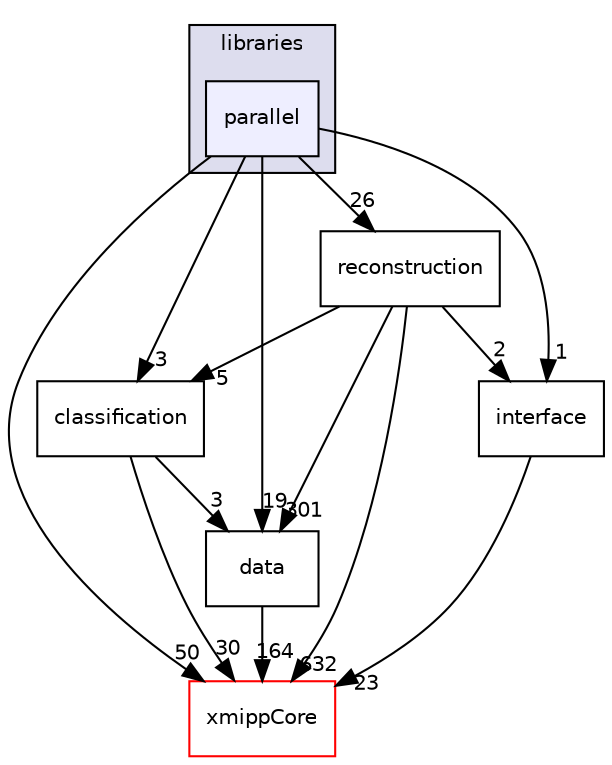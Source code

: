 digraph "xmipp/libraries/parallel" {
  compound=true
  node [ fontsize="10", fontname="Helvetica"];
  edge [ labelfontsize="10", labelfontname="Helvetica"];
  subgraph clusterdir_29dba3f3840f20df3b04d1972e99046b {
    graph [ bgcolor="#ddddee", pencolor="black", label="libraries" fontname="Helvetica", fontsize="10", URL="dir_29dba3f3840f20df3b04d1972e99046b.html"]
  dir_46b3675f3ad7ecb351d1cf152eea4478 [shape=box, label="parallel", style="filled", fillcolor="#eeeeff", pencolor="black", URL="dir_46b3675f3ad7ecb351d1cf152eea4478.html"];
  }
  dir_02b15c2011e26cf58f557fc966b9a0d4 [shape=box label="data" URL="dir_02b15c2011e26cf58f557fc966b9a0d4.html"];
  dir_5218c976bf92c8785e4f4d411bbf7632 [shape=box label="interface" URL="dir_5218c976bf92c8785e4f4d411bbf7632.html"];
  dir_95562b3d6d8bfa75d238a2adf460b4f3 [shape=box label="classification" URL="dir_95562b3d6d8bfa75d238a2adf460b4f3.html"];
  dir_ce4d0d8fc85c2c70612466225bfce71d [shape=box label="xmippCore" fillcolor="white" style="filled" color="red" URL="dir_ce4d0d8fc85c2c70612466225bfce71d.html"];
  dir_28683db7d591bb6aab1650ae2c6e488e [shape=box label="reconstruction" URL="dir_28683db7d591bb6aab1650ae2c6e488e.html"];
  dir_02b15c2011e26cf58f557fc966b9a0d4->dir_ce4d0d8fc85c2c70612466225bfce71d [headlabel="164", labeldistance=1.5 headhref="dir_000111_000262.html"];
  dir_46b3675f3ad7ecb351d1cf152eea4478->dir_02b15c2011e26cf58f557fc966b9a0d4 [headlabel="19", labeldistance=1.5 headhref="dir_000154_000111.html"];
  dir_46b3675f3ad7ecb351d1cf152eea4478->dir_5218c976bf92c8785e4f4d411bbf7632 [headlabel="1", labeldistance=1.5 headhref="dir_000154_000267.html"];
  dir_46b3675f3ad7ecb351d1cf152eea4478->dir_95562b3d6d8bfa75d238a2adf460b4f3 [headlabel="3", labeldistance=1.5 headhref="dir_000154_000043.html"];
  dir_46b3675f3ad7ecb351d1cf152eea4478->dir_ce4d0d8fc85c2c70612466225bfce71d [headlabel="50", labeldistance=1.5 headhref="dir_000154_000262.html"];
  dir_46b3675f3ad7ecb351d1cf152eea4478->dir_28683db7d591bb6aab1650ae2c6e488e [headlabel="26", labeldistance=1.5 headhref="dir_000154_000092.html"];
  dir_5218c976bf92c8785e4f4d411bbf7632->dir_ce4d0d8fc85c2c70612466225bfce71d [headlabel="23", labeldistance=1.5 headhref="dir_000267_000262.html"];
  dir_95562b3d6d8bfa75d238a2adf460b4f3->dir_02b15c2011e26cf58f557fc966b9a0d4 [headlabel="3", labeldistance=1.5 headhref="dir_000043_000111.html"];
  dir_95562b3d6d8bfa75d238a2adf460b4f3->dir_ce4d0d8fc85c2c70612466225bfce71d [headlabel="30", labeldistance=1.5 headhref="dir_000043_000262.html"];
  dir_28683db7d591bb6aab1650ae2c6e488e->dir_02b15c2011e26cf58f557fc966b9a0d4 [headlabel="301", labeldistance=1.5 headhref="dir_000092_000111.html"];
  dir_28683db7d591bb6aab1650ae2c6e488e->dir_5218c976bf92c8785e4f4d411bbf7632 [headlabel="2", labeldistance=1.5 headhref="dir_000092_000267.html"];
  dir_28683db7d591bb6aab1650ae2c6e488e->dir_95562b3d6d8bfa75d238a2adf460b4f3 [headlabel="5", labeldistance=1.5 headhref="dir_000092_000043.html"];
  dir_28683db7d591bb6aab1650ae2c6e488e->dir_ce4d0d8fc85c2c70612466225bfce71d [headlabel="632", labeldistance=1.5 headhref="dir_000092_000262.html"];
}
